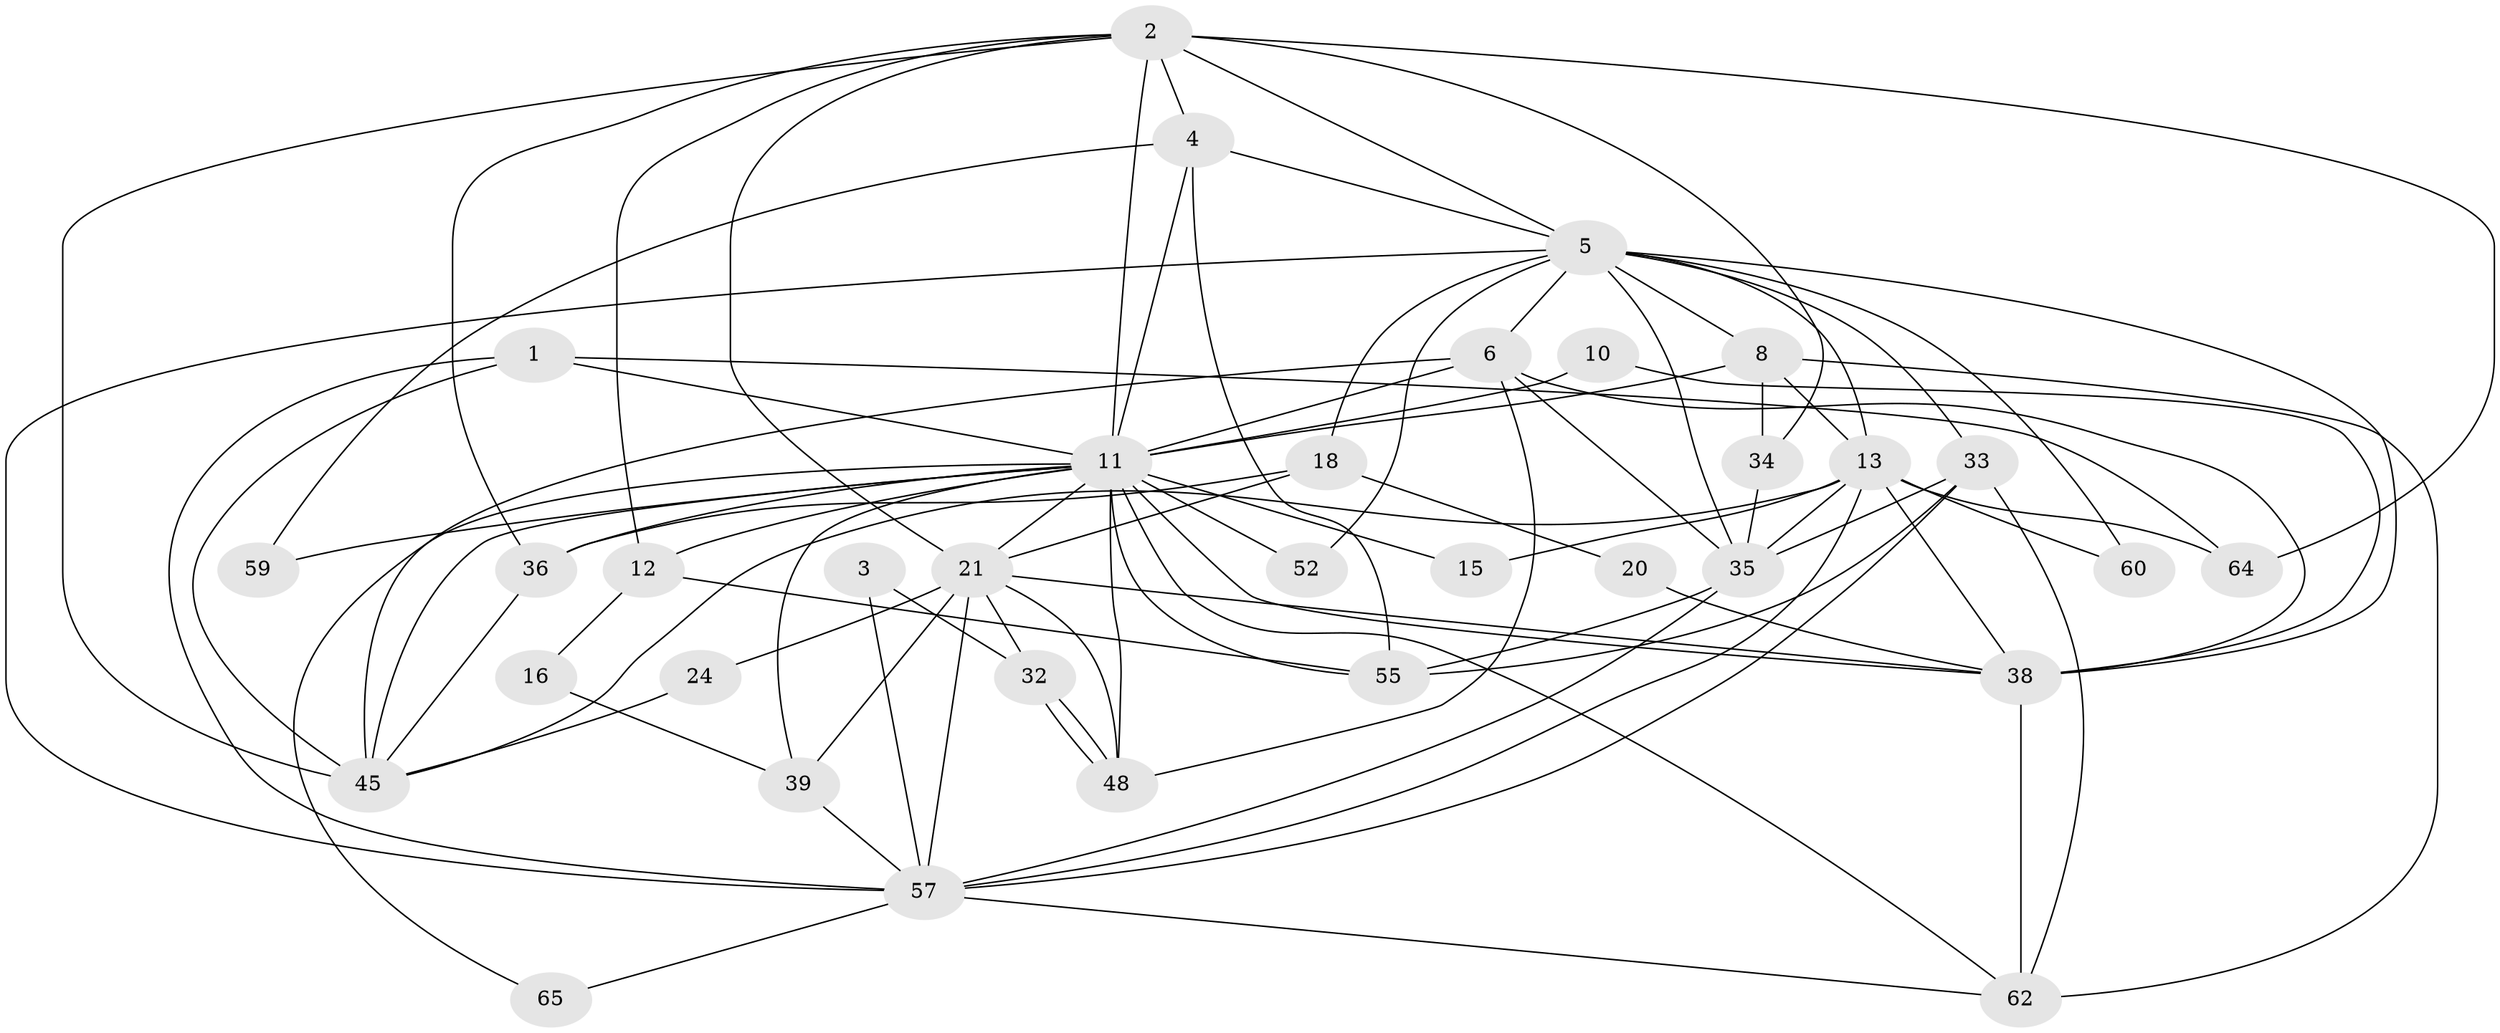 // original degree distribution, {4: 0.29411764705882354, 3: 0.2647058823529412, 2: 0.14705882352941177, 6: 0.04411764705882353, 5: 0.16176470588235295, 8: 0.04411764705882353, 7: 0.04411764705882353}
// Generated by graph-tools (version 1.1) at 2025/15/03/09/25 04:15:07]
// undirected, 34 vertices, 88 edges
graph export_dot {
graph [start="1"]
  node [color=gray90,style=filled];
  1;
  2 [super="+54+7+49"];
  3;
  4 [super="+37"];
  5 [super="+14+17+9"];
  6 [super="+26+66"];
  8 [super="+28+40"];
  10;
  11 [super="+46+56+22"];
  12 [super="+31"];
  13 [super="+29+25"];
  15;
  16;
  18 [super="+19"];
  20;
  21 [super="+42+30"];
  24;
  32;
  33 [super="+44"];
  34;
  35 [super="+61+43"];
  36 [super="+63"];
  38 [super="+41+50"];
  39 [super="+53"];
  45 [super="+51"];
  48;
  52;
  55;
  57 [super="+58"];
  59;
  60;
  62 [super="+67"];
  64;
  65;
  1 -- 64;
  1 -- 11;
  1 -- 57;
  1 -- 45;
  2 -- 64;
  2 -- 34;
  2 -- 5 [weight=3];
  2 -- 45 [weight=2];
  2 -- 21;
  2 -- 11;
  2 -- 12;
  2 -- 4;
  2 -- 36;
  3 -- 32;
  3 -- 57;
  4 -- 59;
  4 -- 55;
  4 -- 5;
  4 -- 11;
  5 -- 52;
  5 -- 60;
  5 -- 8;
  5 -- 18;
  5 -- 57;
  5 -- 13 [weight=2];
  5 -- 33;
  5 -- 35 [weight=2];
  5 -- 6;
  5 -- 38;
  6 -- 48;
  6 -- 38 [weight=2];
  6 -- 45;
  6 -- 11;
  6 -- 35 [weight=2];
  8 -- 11;
  8 -- 13;
  8 -- 34;
  8 -- 62;
  10 -- 38;
  10 -- 11;
  11 -- 15 [weight=2];
  11 -- 21;
  11 -- 39;
  11 -- 52;
  11 -- 45;
  11 -- 65;
  11 -- 36;
  11 -- 12;
  11 -- 48;
  11 -- 55;
  11 -- 59;
  11 -- 62;
  11 -- 38;
  12 -- 55;
  12 -- 16;
  13 -- 64;
  13 -- 45;
  13 -- 38;
  13 -- 60;
  13 -- 15;
  13 -- 57;
  13 -- 35;
  16 -- 39;
  18 -- 20;
  18 -- 21;
  18 -- 36;
  20 -- 38;
  21 -- 57;
  21 -- 48;
  21 -- 24;
  21 -- 39;
  21 -- 32;
  21 -- 38;
  24 -- 45;
  32 -- 48;
  32 -- 48;
  33 -- 55;
  33 -- 62;
  33 -- 35;
  33 -- 57;
  34 -- 35;
  35 -- 55;
  35 -- 57;
  36 -- 45;
  38 -- 62;
  39 -- 57;
  57 -- 65;
  57 -- 62;
}
